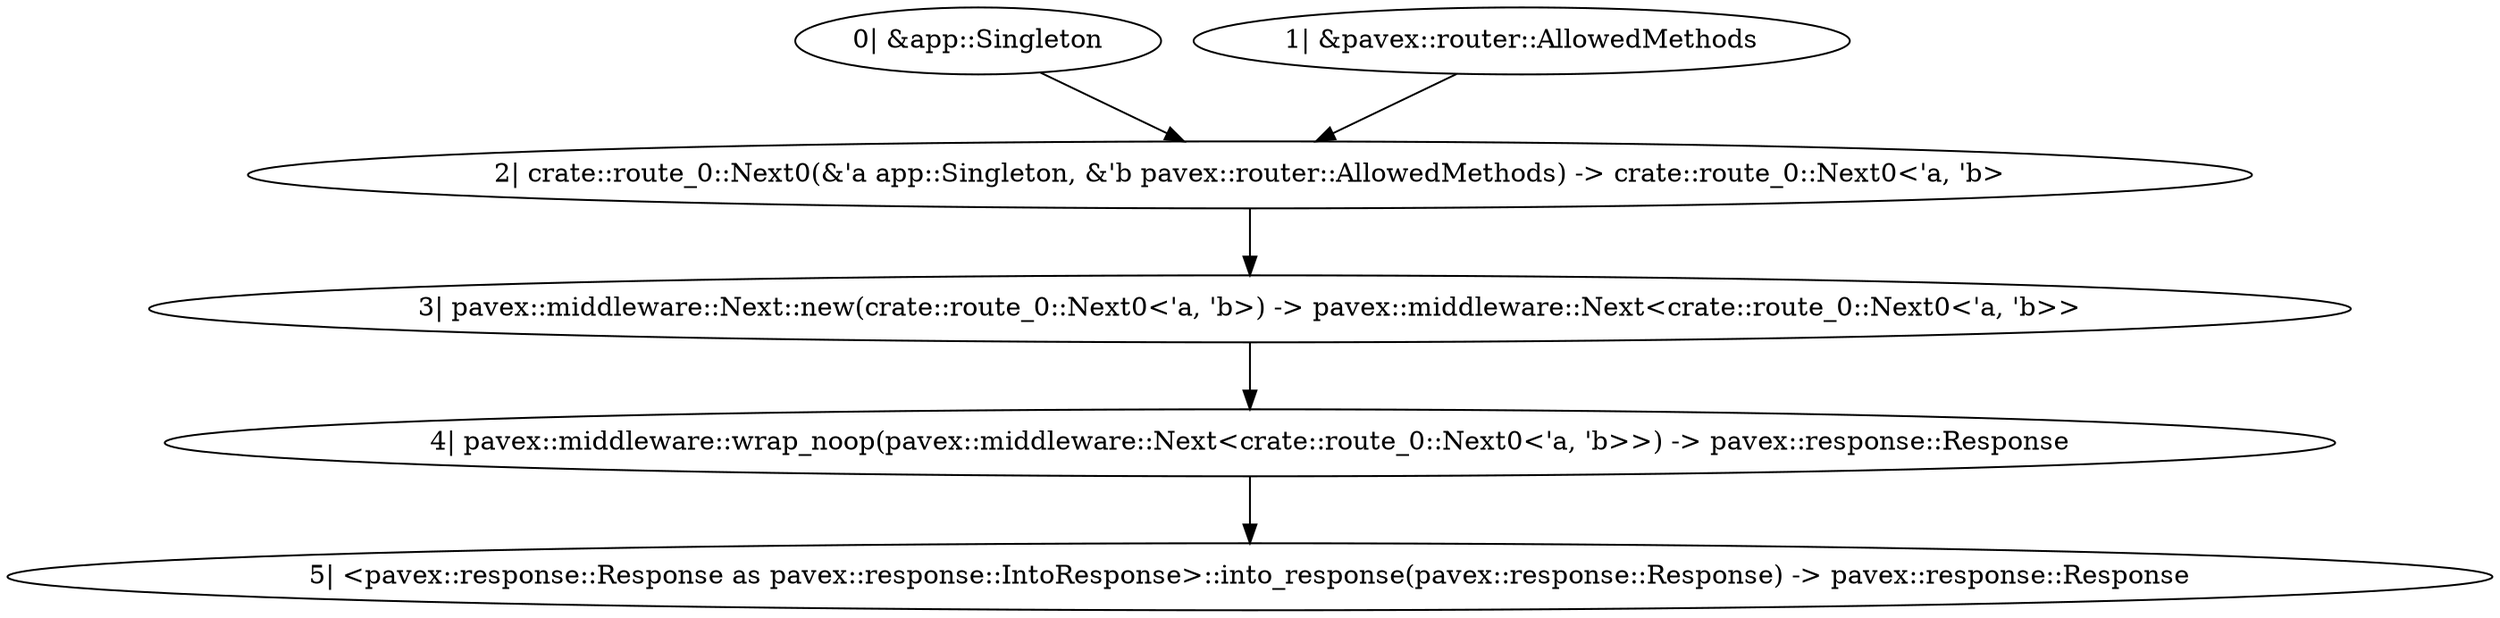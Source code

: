 digraph "* * - 0" {
    0 [ label = "0| &app::Singleton"]
    1 [ label = "1| &pavex::router::AllowedMethods"]
    2 [ label = "2| crate::route_0::Next0(&'a app::Singleton, &'b pavex::router::AllowedMethods) -> crate::route_0::Next0<'a, 'b>"]
    3 [ label = "3| pavex::middleware::Next::new(crate::route_0::Next0<'a, 'b>) -> pavex::middleware::Next<crate::route_0::Next0<'a, 'b>>"]
    4 [ label = "4| pavex::middleware::wrap_noop(pavex::middleware::Next<crate::route_0::Next0<'a, 'b>>) -> pavex::response::Response"]
    5 [ label = "5| <pavex::response::Response as pavex::response::IntoResponse>::into_response(pavex::response::Response) -> pavex::response::Response"]
    3 -> 4 [ ]
    2 -> 3 [ ]
    1 -> 2 [ ]
    4 -> 5 [ ]
    0 -> 2 [ ]
}
digraph "* * - 1" {
    0 [ label = "0| &app::Singleton"]
    1 [ label = "1| &pavex::router::AllowedMethods"]
    2 [ label = "2| crate::route_0::Next1(&'a app::Singleton, &'b pavex::router::AllowedMethods) -> crate::route_0::Next1<'a, 'b>"]
    3 [ label = "3| pavex::middleware::Next::new(crate::route_0::Next1<'a, 'b>) -> pavex::middleware::Next<crate::route_0::Next1<'a, 'b>>"]
    4 [ label = "4| app::wrap(pavex::middleware::Next<crate::route_0::Next1<'a, 'b>>) -> pavex::response::Response"]
    5 [ label = "5| <pavex::response::Response as pavex::response::IntoResponse>::into_response(pavex::response::Response) -> pavex::response::Response"]
    3 -> 4 [ ]
    2 -> 3 [ ]
    1 -> 2 [ ]
    4 -> 5 [ ]
    0 -> 2 [ ]
}
digraph "* * - 2" {
    0 [ label = "0| &pavex::router::AllowedMethods"]
    1 [ label = "1| pavex::router::default_fallback(&pavex::router::AllowedMethods) -> pavex::response::Response"]
    2 [ label = "2| <pavex::response::Response as pavex::response::IntoResponse>::into_response(pavex::response::Response) -> pavex::response::Response"]
    1 -> 2 [ ]
    0 -> 1 [ ]
}
digraph "* * - 3" {
    0 [ label = "0| pavex::response::Response"]
    1 [ label = "1| &app::Singleton"]
    2 [ label = "2| app::request_scoped(&app::Singleton) -> app::RequestScoped"]
    3 [ label = "3| app::post(pavex::response::Response, &app::RequestScoped) -> pavex::response::Response"]
    4 [ label = "4| <pavex::response::Response as pavex::response::IntoResponse>::into_response(pavex::response::Response) -> pavex::response::Response"]
    0 -> 3 [ ]
    2 -> 3 [ label = "&"]
    3 -> 4 [ ]
    1 -> 2 [ ]
}
digraph "GET / - 0" {
    0 [ label = "0| &app::Singleton"]
    1 [ label = "1| crate::route_1::Next0(&'a app::Singleton) -> crate::route_1::Next0<'a>"]
    2 [ label = "2| pavex::middleware::Next::new(crate::route_1::Next0<'a>) -> pavex::middleware::Next<crate::route_1::Next0<'a>>"]
    3 [ label = "3| pavex::middleware::wrap_noop(pavex::middleware::Next<crate::route_1::Next0<'a>>) -> pavex::response::Response"]
    4 [ label = "4| <pavex::response::Response as pavex::response::IntoResponse>::into_response(pavex::response::Response) -> pavex::response::Response"]
    2 -> 3 [ ]
    1 -> 2 [ ]
    3 -> 4 [ ]
    0 -> 1 [ ]
}
digraph "GET / - 1" {
    0 [ label = "0| &app::Singleton"]
    1 [ label = "1| app::request_scoped(&app::Singleton) -> app::RequestScoped"]
    2 [ label = "2| crate::route_1::Next1(&'a app::RequestScoped) -> crate::route_1::Next1<'a>"]
    3 [ label = "3| pavex::middleware::Next::new(crate::route_1::Next1<'a>) -> pavex::middleware::Next<crate::route_1::Next1<'a>>"]
    4 [ label = "4| app::wrap(pavex::middleware::Next<crate::route_1::Next1<'a>>) -> pavex::response::Response"]
    5 [ label = "5| <pavex::response::Response as pavex::response::IntoResponse>::into_response(pavex::response::Response) -> pavex::response::Response"]
    3 -> 4 [ ]
    2 -> 3 [ ]
    1 -> 2 [ label = "&"]
    4 -> 5 [ ]
    0 -> 1 [ ]
}
digraph "GET / - 2" {
    0 [ label = "0| &app::RequestScoped"]
    1 [ label = "1| app::handler(&app::RequestScoped) -> pavex::response::Response"]
    2 [ label = "2| <pavex::response::Response as pavex::response::IntoResponse>::into_response(pavex::response::Response) -> pavex::response::Response"]
    1 -> 2 [ ]
    0 -> 1 [ ]
}
digraph "GET / - 3" {
    0 [ label = "0| pavex::response::Response"]
    1 [ label = "1| &app::RequestScoped"]
    2 [ label = "2| app::post(pavex::response::Response, &app::RequestScoped) -> pavex::response::Response"]
    3 [ label = "3| <pavex::response::Response as pavex::response::IntoResponse>::into_response(pavex::response::Response) -> pavex::response::Response"]
    0 -> 2 [ ]
    2 -> 3 [ ]
    1 -> 2 [ ]
}
digraph app_state {
    0 [ label = "0| app::Singleton::new() -> app::Singleton"]
    1 [ label = "1| crate::ApplicationState(app::Singleton) -> crate::ApplicationState"]
    0 -> 1 [ ]
}